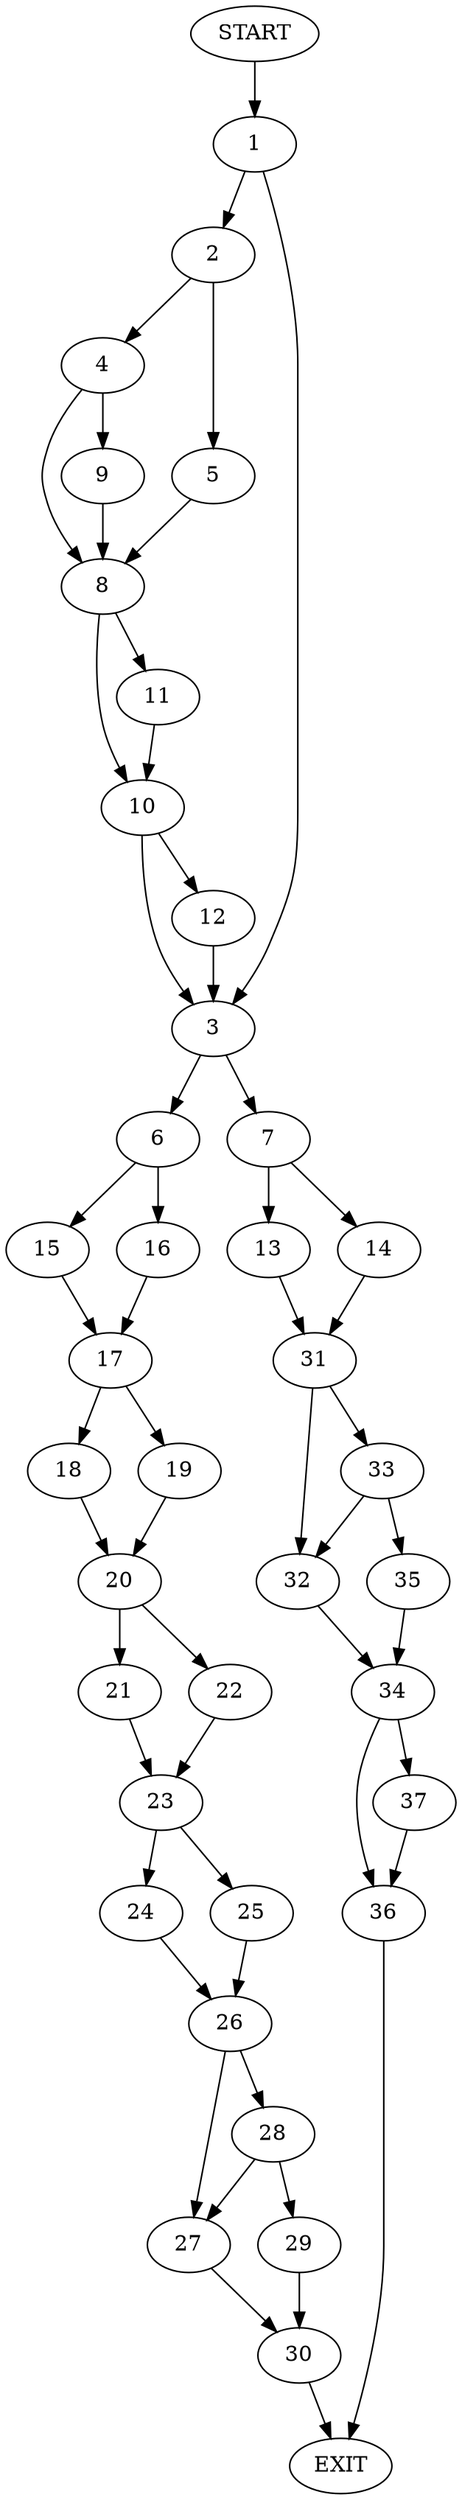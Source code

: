 digraph {
0 [label="START"]
38 [label="EXIT"]
0 -> 1
1 -> 2
1 -> 3
2 -> 4
2 -> 5
3 -> 6
3 -> 7
4 -> 8
4 -> 9
5 -> 8
8 -> 10
8 -> 11
9 -> 8
10 -> 3
10 -> 12
11 -> 10
12 -> 3
7 -> 13
7 -> 14
6 -> 15
6 -> 16
16 -> 17
15 -> 17
17 -> 18
17 -> 19
18 -> 20
19 -> 20
20 -> 21
20 -> 22
21 -> 23
22 -> 23
23 -> 24
23 -> 25
25 -> 26
24 -> 26
26 -> 27
26 -> 28
28 -> 27
28 -> 29
27 -> 30
29 -> 30
30 -> 38
14 -> 31
13 -> 31
31 -> 32
31 -> 33
32 -> 34
33 -> 32
33 -> 35
35 -> 34
34 -> 36
34 -> 37
36 -> 38
37 -> 36
}
